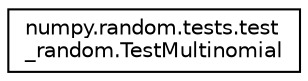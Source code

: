 digraph "Graphical Class Hierarchy"
{
 // LATEX_PDF_SIZE
  edge [fontname="Helvetica",fontsize="10",labelfontname="Helvetica",labelfontsize="10"];
  node [fontname="Helvetica",fontsize="10",shape=record];
  rankdir="LR";
  Node0 [label="numpy.random.tests.test\l_random.TestMultinomial",height=0.2,width=0.4,color="black", fillcolor="white", style="filled",URL="$classnumpy_1_1random_1_1tests_1_1test__random_1_1TestMultinomial.html",tooltip=" "];
}
